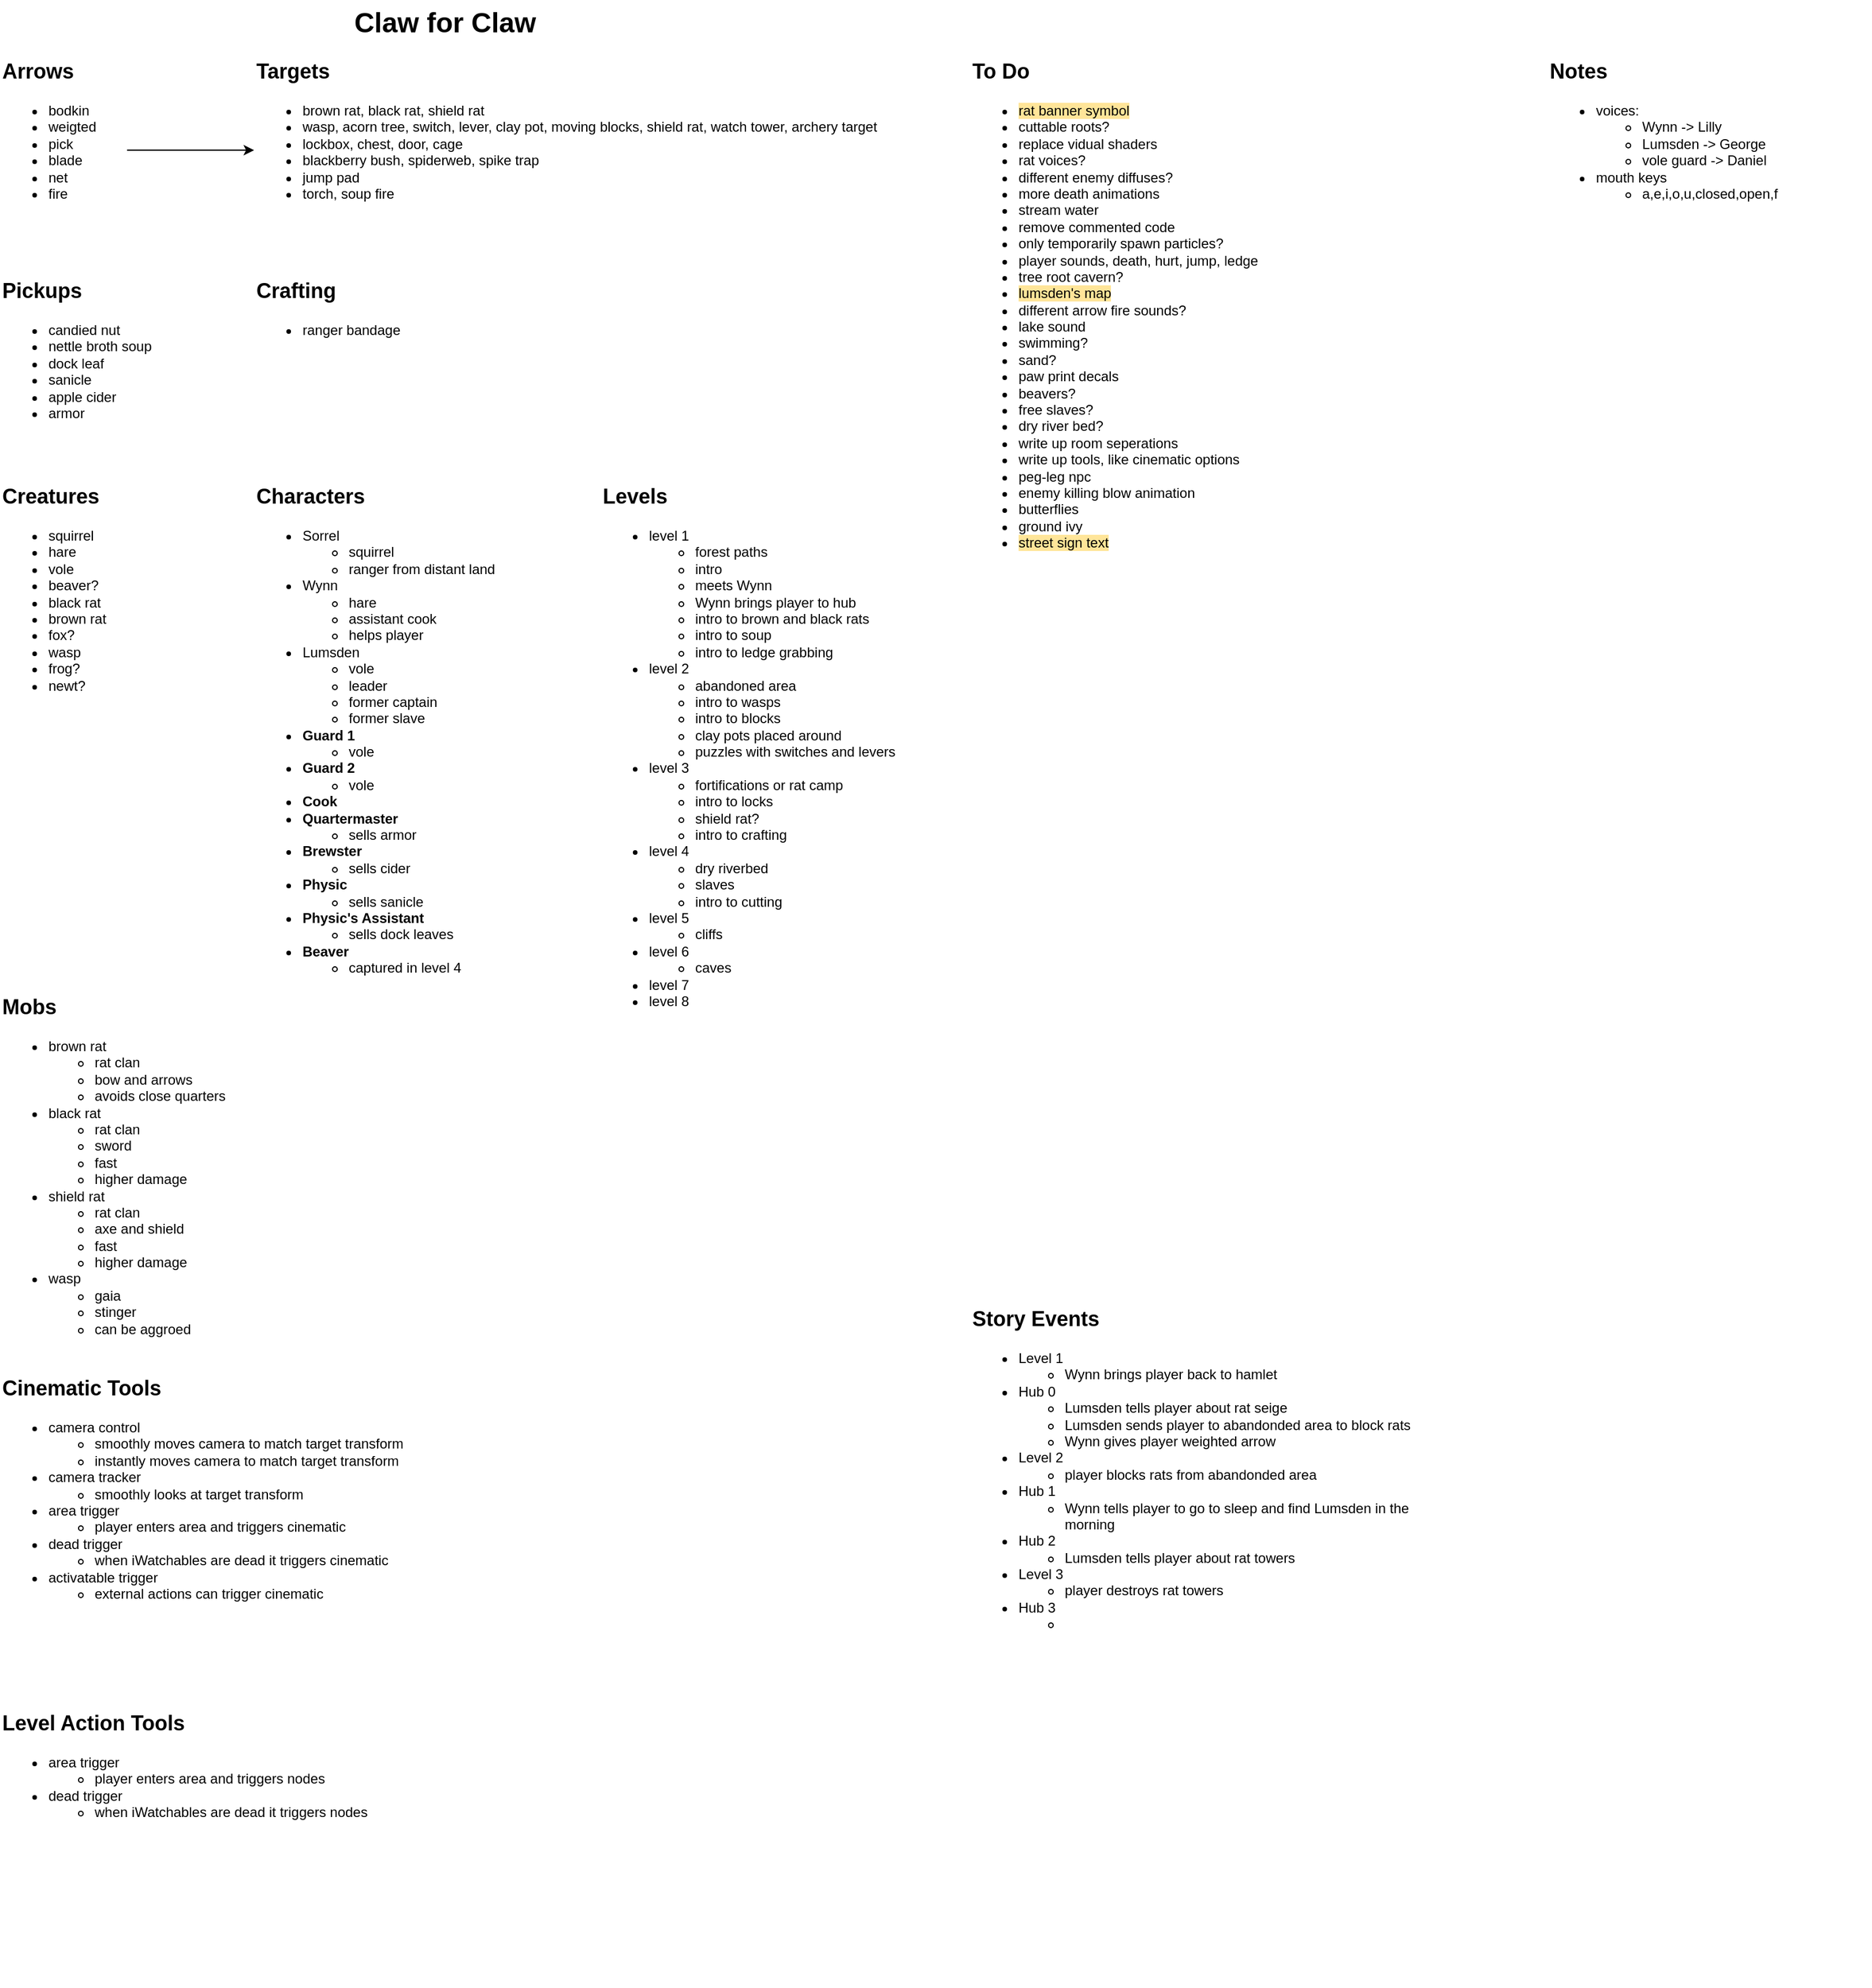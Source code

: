 <mxfile version="26.0.4">
  <diagram name="Page-1" id="VGnpG6ZWJcaiQAcUuiWh">
    <mxGraphModel dx="1434" dy="854" grid="1" gridSize="10" guides="1" tooltips="1" connect="1" arrows="1" fold="1" page="1" pageScale="1" pageWidth="850" pageHeight="1100" math="0" shadow="0">
      <root>
        <mxCell id="0" />
        <mxCell id="1" parent="0" />
        <mxCell id="WffGR1eu-c3lRZ9H5UbW-1" value="Claw for Claw" style="text;strokeColor=none;fillColor=none;html=1;fontSize=24;fontStyle=1;verticalAlign=middle;align=center;" parent="1" vertex="1">
          <mxGeometry x="375" width="100" height="40" as="geometry" />
        </mxCell>
        <mxCell id="WffGR1eu-c3lRZ9H5UbW-6" style="edgeStyle=orthogonalEdgeStyle;rounded=0;orthogonalLoop=1;jettySize=auto;html=1;exitX=1;exitY=0.5;exitDx=0;exitDy=0;entryX=0;entryY=0.5;entryDx=0;entryDy=0;" parent="1" source="WffGR1eu-c3lRZ9H5UbW-2" target="WffGR1eu-c3lRZ9H5UbW-5" edge="1">
          <mxGeometry relative="1" as="geometry" />
        </mxCell>
        <mxCell id="WffGR1eu-c3lRZ9H5UbW-2" value="&lt;ul&gt;&lt;li&gt;bodkin&lt;/li&gt;&lt;li&gt;weigted&lt;/li&gt;&lt;li&gt;pick&lt;/li&gt;&lt;li&gt;blade&lt;/li&gt;&lt;li&gt;net&lt;/li&gt;&lt;li&gt;fire&lt;/li&gt;&lt;/ul&gt;" style="text;html=1;align=left;verticalAlign=top;whiteSpace=wrap;rounded=0;" parent="1" vertex="1">
          <mxGeometry x="40" y="70" width="110" height="120" as="geometry" />
        </mxCell>
        <mxCell id="WffGR1eu-c3lRZ9H5UbW-3" value="&lt;font style=&quot;font-size: 18px;&quot;&gt;Arrows&lt;/font&gt;" style="text;strokeColor=none;fillColor=none;html=1;fontSize=24;fontStyle=1;verticalAlign=middle;align=left;" parent="1" vertex="1">
          <mxGeometry x="40" y="40" width="100" height="40" as="geometry" />
        </mxCell>
        <mxCell id="WffGR1eu-c3lRZ9H5UbW-4" value="&lt;font style=&quot;font-size: 18px;&quot;&gt;Targets&lt;/font&gt;" style="text;strokeColor=none;fillColor=none;html=1;fontSize=24;fontStyle=1;verticalAlign=middle;align=left;" parent="1" vertex="1">
          <mxGeometry x="260" y="40" width="100" height="40" as="geometry" />
        </mxCell>
        <mxCell id="WffGR1eu-c3lRZ9H5UbW-5" value="&lt;ul&gt;&lt;li&gt;brown rat, black rat, shield rat&lt;/li&gt;&lt;li&gt;wasp, acorn tree, switch, lever, clay pot, moving blocks, shield rat, watch tower, archery target&lt;/li&gt;&lt;li&gt;lockbox, chest, door, cage&lt;/li&gt;&lt;li&gt;blackberry bush, spiderweb, spike trap&lt;/li&gt;&lt;li&gt;jump pad&lt;/li&gt;&lt;li&gt;torch, soup fire&lt;/li&gt;&lt;/ul&gt;" style="text;html=1;align=left;verticalAlign=top;whiteSpace=wrap;rounded=0;" parent="1" vertex="1">
          <mxGeometry x="260" y="70" width="570" height="120" as="geometry" />
        </mxCell>
        <mxCell id="WffGR1eu-c3lRZ9H5UbW-7" value="&lt;font style=&quot;font-size: 18px;&quot;&gt;Pickups&lt;/font&gt;" style="text;strokeColor=none;fillColor=none;html=1;fontSize=24;fontStyle=1;verticalAlign=middle;align=left;" parent="1" vertex="1">
          <mxGeometry x="40" y="230" width="100" height="40" as="geometry" />
        </mxCell>
        <mxCell id="WffGR1eu-c3lRZ9H5UbW-8" value="&lt;ul&gt;&lt;li&gt;candied nut&lt;/li&gt;&lt;li&gt;nettle broth soup&lt;/li&gt;&lt;li&gt;dock leaf&lt;/li&gt;&lt;li&gt;sanicle&lt;/li&gt;&lt;li&gt;apple cider&lt;/li&gt;&lt;li&gt;armor&lt;/li&gt;&lt;/ul&gt;" style="text;html=1;align=left;verticalAlign=top;whiteSpace=wrap;rounded=0;" parent="1" vertex="1">
          <mxGeometry x="40" y="260" width="140" height="120" as="geometry" />
        </mxCell>
        <mxCell id="WffGR1eu-c3lRZ9H5UbW-9" value="&lt;ul&gt;&lt;li&gt;ranger bandage&lt;/li&gt;&lt;/ul&gt;" style="text;html=1;align=left;verticalAlign=top;whiteSpace=wrap;rounded=0;" parent="1" vertex="1">
          <mxGeometry x="260" y="260" width="140" height="120" as="geometry" />
        </mxCell>
        <mxCell id="WffGR1eu-c3lRZ9H5UbW-10" value="&lt;font style=&quot;font-size: 18px;&quot;&gt;Crafting&lt;/font&gt;" style="text;strokeColor=none;fillColor=none;html=1;fontSize=24;fontStyle=1;verticalAlign=middle;align=left;" parent="1" vertex="1">
          <mxGeometry x="260" y="230" width="100" height="40" as="geometry" />
        </mxCell>
        <mxCell id="WffGR1eu-c3lRZ9H5UbW-11" value="&lt;ul&gt;&lt;li&gt;squirrel&lt;/li&gt;&lt;li&gt;hare&lt;/li&gt;&lt;li&gt;vole&lt;/li&gt;&lt;li&gt;beaver?&lt;/li&gt;&lt;li&gt;black rat&lt;/li&gt;&lt;li&gt;brown rat&lt;/li&gt;&lt;li&gt;fox?&lt;/li&gt;&lt;li&gt;wasp&lt;/li&gt;&lt;li&gt;frog?&lt;/li&gt;&lt;li&gt;newt?&lt;/li&gt;&lt;/ul&gt;" style="text;html=1;align=left;verticalAlign=top;whiteSpace=wrap;rounded=0;" parent="1" vertex="1">
          <mxGeometry x="40" y="438" width="140" height="152" as="geometry" />
        </mxCell>
        <mxCell id="WffGR1eu-c3lRZ9H5UbW-12" value="&lt;font style=&quot;font-size: 18px;&quot;&gt;Creatures&lt;/font&gt;" style="text;strokeColor=none;fillColor=none;html=1;fontSize=24;fontStyle=1;verticalAlign=middle;align=left;" parent="1" vertex="1">
          <mxGeometry x="40" y="408" width="100" height="40" as="geometry" />
        </mxCell>
        <mxCell id="WffGR1eu-c3lRZ9H5UbW-13" value="&lt;font style=&quot;font-size: 18px;&quot;&gt;Characters&lt;/font&gt;" style="text;strokeColor=none;fillColor=none;html=1;fontSize=24;fontStyle=1;verticalAlign=middle;align=left;" parent="1" vertex="1">
          <mxGeometry x="260" y="408" width="100" height="40" as="geometry" />
        </mxCell>
        <mxCell id="WffGR1eu-c3lRZ9H5UbW-14" value="&lt;ul&gt;&lt;li&gt;Sorrel&lt;/li&gt;&lt;ul&gt;&lt;li&gt;squirrel&lt;/li&gt;&lt;li&gt;ranger from distant land&lt;/li&gt;&lt;/ul&gt;&lt;li&gt;Wynn&lt;/li&gt;&lt;ul&gt;&lt;li&gt;hare&lt;/li&gt;&lt;li&gt;assistant cook&lt;/li&gt;&lt;li&gt;helps player&lt;/li&gt;&lt;/ul&gt;&lt;li&gt;Lumsden&lt;/li&gt;&lt;ul&gt;&lt;li&gt;vole&lt;/li&gt;&lt;li&gt;leader&lt;/li&gt;&lt;li&gt;former captain&lt;/li&gt;&lt;li&gt;former slave&lt;/li&gt;&lt;/ul&gt;&lt;li&gt;&lt;b&gt;Guard 1&lt;/b&gt;&lt;/li&gt;&lt;ul&gt;&lt;li&gt;vole&lt;/li&gt;&lt;/ul&gt;&lt;li&gt;&lt;b&gt;Guard 2&lt;/b&gt;&lt;/li&gt;&lt;ul&gt;&lt;li&gt;vole&lt;/li&gt;&lt;/ul&gt;&lt;li&gt;&lt;b&gt;Cook&lt;/b&gt;&lt;/li&gt;&lt;li&gt;&lt;b&gt;Quartermaster&lt;/b&gt;&lt;/li&gt;&lt;ul&gt;&lt;li&gt;sells armor&lt;/li&gt;&lt;/ul&gt;&lt;li&gt;&lt;b&gt;Brewster&lt;/b&gt;&lt;/li&gt;&lt;ul&gt;&lt;li&gt;sells cider&lt;/li&gt;&lt;/ul&gt;&lt;li&gt;&lt;b&gt;Physic&lt;/b&gt;&lt;/li&gt;&lt;ul&gt;&lt;li&gt;sells sanicle&lt;/li&gt;&lt;/ul&gt;&lt;li&gt;&lt;b&gt;Physic&#39;s Assistant&lt;/b&gt;&lt;/li&gt;&lt;ul&gt;&lt;li&gt;sells dock leaves&lt;/li&gt;&lt;/ul&gt;&lt;li&gt;&lt;b&gt;Beaver&lt;/b&gt;&lt;/li&gt;&lt;ul&gt;&lt;li&gt;captured in level 4&lt;/li&gt;&lt;/ul&gt;&lt;/ul&gt;" style="text;html=1;align=left;verticalAlign=top;whiteSpace=wrap;rounded=0;" parent="1" vertex="1">
          <mxGeometry x="260" y="438" width="240" height="402" as="geometry" />
        </mxCell>
        <mxCell id="WffGR1eu-c3lRZ9H5UbW-21" value="&lt;font style=&quot;font-size: 18px;&quot;&gt;Levels&lt;/font&gt;" style="text;strokeColor=none;fillColor=none;html=1;fontSize=24;fontStyle=1;verticalAlign=middle;align=left;" parent="1" vertex="1">
          <mxGeometry x="560" y="408" width="100" height="40" as="geometry" />
        </mxCell>
        <mxCell id="WffGR1eu-c3lRZ9H5UbW-22" value="&lt;ul&gt;&lt;li&gt;level 1&lt;/li&gt;&lt;ul&gt;&lt;li&gt;forest paths&lt;/li&gt;&lt;li&gt;intro&lt;/li&gt;&lt;li&gt;meets Wynn&lt;/li&gt;&lt;li&gt;Wynn brings player to hub&lt;/li&gt;&lt;li&gt;intro to brown and black rats&lt;/li&gt;&lt;li&gt;intro to soup&lt;/li&gt;&lt;li&gt;intro to ledge grabbing&lt;/li&gt;&lt;/ul&gt;&lt;li&gt;level 2&lt;/li&gt;&lt;ul&gt;&lt;li&gt;abandoned area&lt;/li&gt;&lt;li&gt;intro to wasps&lt;/li&gt;&lt;li&gt;intro to blocks&lt;/li&gt;&lt;li&gt;clay pots placed around&lt;/li&gt;&lt;li&gt;puzzles with switches and levers&lt;/li&gt;&lt;/ul&gt;&lt;li&gt;level 3&lt;/li&gt;&lt;ul&gt;&lt;li&gt;fortifications or rat camp&lt;/li&gt;&lt;li&gt;intro to locks&lt;/li&gt;&lt;li&gt;&lt;span style=&quot;background-color: transparent; color: light-dark(rgb(0, 0, 0), rgb(255, 255, 255));&quot;&gt;shield rat?&lt;/span&gt;&lt;br&gt;&lt;/li&gt;&lt;li&gt;&lt;span style=&quot;background-color: transparent; color: light-dark(rgb(0, 0, 0), rgb(255, 255, 255));&quot;&gt;intro to crafting&lt;/span&gt;&lt;/li&gt;&lt;/ul&gt;&lt;li&gt;level 4&lt;/li&gt;&lt;ul&gt;&lt;li&gt;dry riverbed&lt;/li&gt;&lt;li&gt;slaves&lt;/li&gt;&lt;li&gt;intro to cutting&lt;/li&gt;&lt;/ul&gt;&lt;li&gt;level 5&lt;/li&gt;&lt;ul&gt;&lt;li&gt;cliffs&lt;/li&gt;&lt;/ul&gt;&lt;li&gt;level 6&lt;/li&gt;&lt;ul&gt;&lt;li&gt;caves&lt;/li&gt;&lt;/ul&gt;&lt;li&gt;level 7&lt;/li&gt;&lt;li&gt;level 8&lt;/li&gt;&lt;/ul&gt;" style="text;html=1;align=left;verticalAlign=top;whiteSpace=wrap;rounded=0;" parent="1" vertex="1">
          <mxGeometry x="560" y="438" width="280" height="402" as="geometry" />
        </mxCell>
        <mxCell id="o01DRCX-HApN9dWYZktG-2" value="&lt;font style=&quot;font-size: 18px;&quot;&gt;To Do&lt;/font&gt;" style="text;strokeColor=none;fillColor=none;html=1;fontSize=24;fontStyle=1;verticalAlign=middle;align=left;" parent="1" vertex="1">
          <mxGeometry x="880" y="40" width="100" height="40" as="geometry" />
        </mxCell>
        <mxCell id="o01DRCX-HApN9dWYZktG-3" value="&lt;ul&gt;&lt;li&gt;&lt;span style=&quot;background-color: rgb(255, 229, 153);&quot;&gt;rat banner symbol&lt;/span&gt;&lt;/li&gt;&lt;li&gt;cuttable roots?&lt;/li&gt;&lt;li&gt;replace vidual shaders&lt;/li&gt;&lt;li&gt;rat voices?&lt;/li&gt;&lt;li&gt;different enemy diffuses?&lt;/li&gt;&lt;li&gt;more death animations&lt;/li&gt;&lt;li&gt;&lt;span style=&quot;background-color: transparent; color: light-dark(rgb(0, 0, 0), rgb(255, 255, 255));&quot;&gt;stream water&lt;/span&gt;&lt;br&gt;&lt;/li&gt;&lt;li&gt;remove commented code&lt;/li&gt;&lt;li&gt;only temporarily spawn particles?&lt;/li&gt;&lt;li&gt;player sounds, death, hurt, jump, ledge&lt;/li&gt;&lt;li&gt;tree root cavern?&lt;/li&gt;&lt;li&gt;&lt;font style=&quot;color: rgb(0, 0, 0); background-color: rgb(255, 229, 153);&quot;&gt;lumsden&#39;s map&lt;/font&gt;&lt;/li&gt;&lt;li&gt;different arrow fire sounds?&lt;/li&gt;&lt;li&gt;lake sound&lt;/li&gt;&lt;li&gt;swimming?&lt;/li&gt;&lt;li&gt;&lt;span&gt;sand&lt;/span&gt;?&lt;/li&gt;&lt;li&gt;paw print decals&lt;/li&gt;&lt;li&gt;beavers?&lt;/li&gt;&lt;li&gt;free slaves?&lt;/li&gt;&lt;li&gt;dry river bed?&lt;/li&gt;&lt;li&gt;write up room seperations&lt;/li&gt;&lt;li&gt;write up tools, like cinematic options&lt;/li&gt;&lt;li&gt;peg-leg npc&lt;/li&gt;&lt;li&gt;enemy killing blow animation&lt;/li&gt;&lt;li&gt;butterflies&lt;/li&gt;&lt;li&gt;ground ivy&lt;/li&gt;&lt;li&gt;&lt;span style=&quot;background-color: rgb(255, 229, 153);&quot;&gt;street sign text&lt;/span&gt;&lt;/li&gt;&lt;/ul&gt;" style="text;html=1;align=left;verticalAlign=top;whiteSpace=wrap;rounded=0;" parent="1" vertex="1">
          <mxGeometry x="880" y="70" width="280" height="440" as="geometry" />
        </mxCell>
        <mxCell id="wdhLiy8mwDhE1vv7XKtG-1" value="&lt;font style=&quot;font-size: 18px;&quot;&gt;Mobs&lt;/font&gt;" style="text;strokeColor=none;fillColor=none;html=1;fontSize=24;fontStyle=1;verticalAlign=middle;align=left;" parent="1" vertex="1">
          <mxGeometry x="40" y="850" width="100" height="40" as="geometry" />
        </mxCell>
        <mxCell id="wdhLiy8mwDhE1vv7XKtG-2" value="&lt;ul&gt;&lt;li&gt;brown rat&lt;/li&gt;&lt;ul&gt;&lt;li&gt;rat clan&lt;/li&gt;&lt;li&gt;bow and arrows&lt;/li&gt;&lt;li&gt;avoids close quarters&lt;/li&gt;&lt;/ul&gt;&lt;li&gt;black rat&lt;/li&gt;&lt;ul&gt;&lt;li&gt;rat clan&lt;/li&gt;&lt;li&gt;sword&lt;/li&gt;&lt;li&gt;fast&lt;/li&gt;&lt;li&gt;higher damage&lt;/li&gt;&lt;/ul&gt;&lt;li&gt;shield rat&lt;/li&gt;&lt;ul&gt;&lt;li&gt;rat clan&lt;/li&gt;&lt;li&gt;axe and shield&lt;/li&gt;&lt;li&gt;fast&lt;/li&gt;&lt;li&gt;higher damage&lt;/li&gt;&lt;/ul&gt;&lt;li&gt;wasp&lt;/li&gt;&lt;ul&gt;&lt;li&gt;gaia&lt;/li&gt;&lt;li&gt;stinger&lt;/li&gt;&lt;li&gt;can be aggroed&lt;/li&gt;&lt;/ul&gt;&lt;/ul&gt;" style="text;html=1;align=left;verticalAlign=top;whiteSpace=wrap;rounded=0;" parent="1" vertex="1">
          <mxGeometry x="40" y="880" width="240" height="280" as="geometry" />
        </mxCell>
        <mxCell id="q0sHkUVkZwuxz5AlXocq-1" value="&lt;ul&gt;&lt;li&gt;camera control&lt;/li&gt;&lt;ul&gt;&lt;li&gt;smoothly moves camera to match target transform&lt;/li&gt;&lt;li&gt;instantly moves camera to match target transform&lt;/li&gt;&lt;/ul&gt;&lt;li&gt;&lt;span style=&quot;background-color: transparent; color: light-dark(rgb(0, 0, 0), rgb(255, 255, 255));&quot;&gt;camera tracker&lt;/span&gt;&lt;br&gt;&lt;/li&gt;&lt;ul&gt;&lt;li&gt;smoothly looks at target transform&lt;/li&gt;&lt;/ul&gt;&lt;li&gt;area trigger&lt;/li&gt;&lt;ul&gt;&lt;li&gt;player enters area and triggers cinematic&lt;/li&gt;&lt;/ul&gt;&lt;li&gt;dead trigger&lt;/li&gt;&lt;ul&gt;&lt;li&gt;when iWatchables are dead it triggers cinematic&lt;/li&gt;&lt;/ul&gt;&lt;li&gt;activatable trigger&lt;/li&gt;&lt;ul&gt;&lt;li&gt;external actions can trigger cinematic&lt;/li&gt;&lt;/ul&gt;&lt;/ul&gt;" style="text;html=1;align=left;verticalAlign=top;whiteSpace=wrap;rounded=0;" parent="1" vertex="1">
          <mxGeometry x="40" y="1210" width="370" height="220" as="geometry" />
        </mxCell>
        <mxCell id="q0sHkUVkZwuxz5AlXocq-2" value="&lt;font style=&quot;font-size: 18px;&quot;&gt;Cinematic Tools&lt;/font&gt;" style="text;strokeColor=none;fillColor=none;html=1;fontSize=24;fontStyle=1;verticalAlign=middle;align=left;" parent="1" vertex="1">
          <mxGeometry x="40" y="1180" width="100" height="40" as="geometry" />
        </mxCell>
        <mxCell id="flKtNtdEUSvzNa3BDP32-1" value="&lt;font style=&quot;font-size: 18px;&quot;&gt;Story Events&lt;/font&gt;" style="text;strokeColor=none;fillColor=none;html=1;fontSize=24;fontStyle=1;verticalAlign=middle;align=left;" parent="1" vertex="1">
          <mxGeometry x="880" y="1120" width="100" height="40" as="geometry" />
        </mxCell>
        <mxCell id="flKtNtdEUSvzNa3BDP32-2" value="&lt;ul&gt;&lt;li&gt;Level 1&lt;/li&gt;&lt;ul&gt;&lt;li&gt;Wynn brings player back to hamlet&lt;/li&gt;&lt;/ul&gt;&lt;li&gt;Hub 0&lt;/li&gt;&lt;ul&gt;&lt;li&gt;Lumsden tells player about rat seige&lt;/li&gt;&lt;li&gt;Lumsden sends player to abandonded area to block rats&lt;/li&gt;&lt;li&gt;Wynn gives player weighted arrow&lt;/li&gt;&lt;/ul&gt;&lt;li&gt;Level 2&lt;/li&gt;&lt;ul&gt;&lt;li&gt;player blocks rats from abandonded area&lt;/li&gt;&lt;/ul&gt;&lt;li&gt;Hub 1&lt;/li&gt;&lt;ul&gt;&lt;li&gt;Wynn tells player to go to sleep and find Lumsden in the morning&lt;/li&gt;&lt;/ul&gt;&lt;li&gt;Hub 2&lt;/li&gt;&lt;ul&gt;&lt;li&gt;Lumsden tells player about rat towers&lt;/li&gt;&lt;/ul&gt;&lt;li&gt;Level 3&lt;/li&gt;&lt;ul&gt;&lt;li&gt;player destroys rat towers&lt;/li&gt;&lt;/ul&gt;&lt;li&gt;Hub 3&lt;/li&gt;&lt;ul&gt;&lt;li&gt;&lt;br&gt;&lt;/li&gt;&lt;/ul&gt;&lt;/ul&gt;" style="text;html=1;align=left;verticalAlign=top;whiteSpace=wrap;rounded=0;" parent="1" vertex="1">
          <mxGeometry x="880" y="1150" width="420" height="440" as="geometry" />
        </mxCell>
        <mxCell id="kkg7lZgBQ40nT7mrcYzT-1" value="&lt;ul&gt;&lt;li&gt;voices:&lt;/li&gt;&lt;ul&gt;&lt;li&gt;Wynn -&amp;gt; Lilly&lt;/li&gt;&lt;li&gt;Lumsden -&amp;gt; George&lt;/li&gt;&lt;li&gt;vole guard -&amp;gt; Daniel&lt;/li&gt;&lt;/ul&gt;&lt;li&gt;mouth keys&lt;/li&gt;&lt;ul&gt;&lt;li&gt;a,e,i,o,u,closed,open,f&lt;/li&gt;&lt;/ul&gt;&lt;/ul&gt;" style="text;html=1;align=left;verticalAlign=top;whiteSpace=wrap;rounded=0;" parent="1" vertex="1">
          <mxGeometry x="1380" y="70" width="280" height="360" as="geometry" />
        </mxCell>
        <mxCell id="kkg7lZgBQ40nT7mrcYzT-2" value="&lt;font style=&quot;font-size: 18px;&quot;&gt;Notes&lt;/font&gt;" style="text;strokeColor=none;fillColor=none;html=1;fontSize=24;fontStyle=1;verticalAlign=middle;align=left;" parent="1" vertex="1">
          <mxGeometry x="1380" y="40" width="100" height="40" as="geometry" />
        </mxCell>
        <mxCell id="hZoXpqKc2_ri1BT8yf_b-1" value="&lt;ul&gt;&lt;li&gt;area trigger&lt;/li&gt;&lt;ul&gt;&lt;li&gt;player enters area and triggers nodes&lt;/li&gt;&lt;/ul&gt;&lt;li&gt;dead trigger&lt;/li&gt;&lt;ul&gt;&lt;li&gt;when iWatchables are dead it triggers nodes&lt;/li&gt;&lt;/ul&gt;&lt;/ul&gt;" style="text;html=1;align=left;verticalAlign=top;whiteSpace=wrap;rounded=0;" parent="1" vertex="1">
          <mxGeometry x="40" y="1500" width="370" height="220" as="geometry" />
        </mxCell>
        <mxCell id="hZoXpqKc2_ri1BT8yf_b-2" value="&lt;font style=&quot;font-size: 18px;&quot;&gt;Level Action Tools&lt;/font&gt;" style="text;strokeColor=none;fillColor=none;html=1;fontSize=24;fontStyle=1;verticalAlign=middle;align=left;" parent="1" vertex="1">
          <mxGeometry x="40" y="1470" width="100" height="40" as="geometry" />
        </mxCell>
      </root>
    </mxGraphModel>
  </diagram>
</mxfile>
